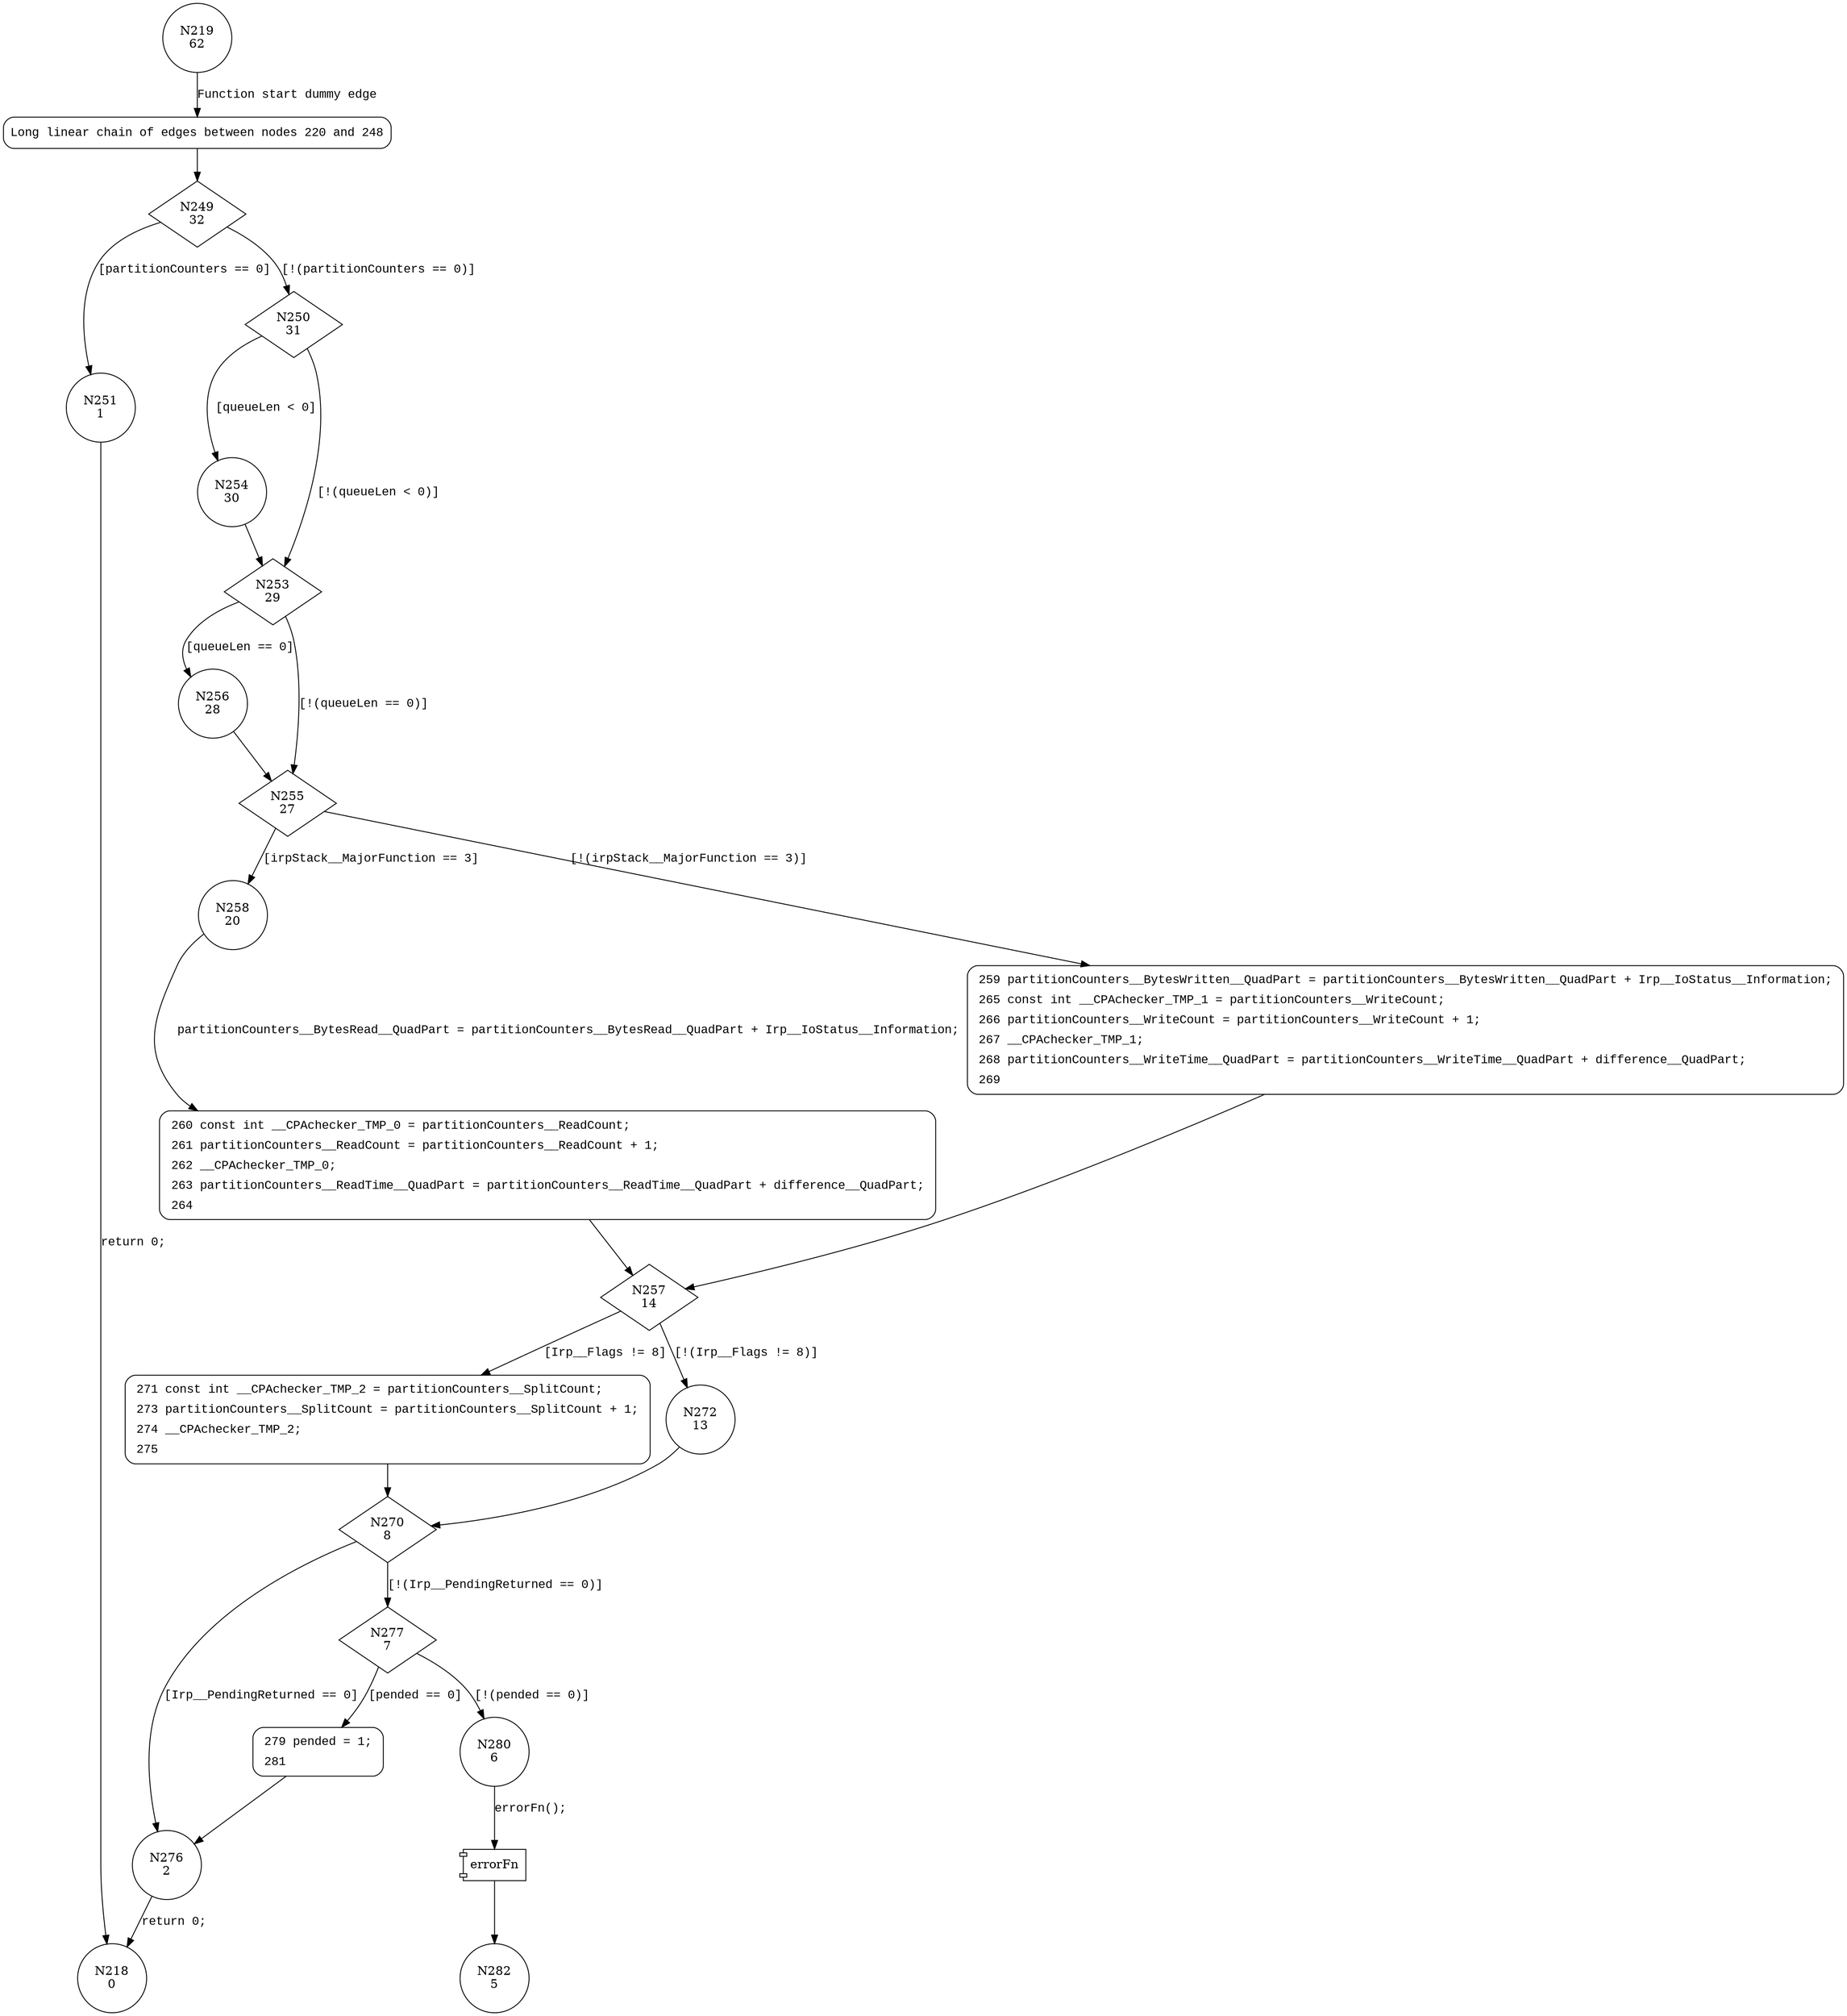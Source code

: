 digraph DiskPerfIoCompletion {
219 [shape="circle" label="N219\n62"]
220 [shape="circle" label="N220\n61"]
249 [shape="diamond" label="N249\n32"]
251 [shape="circle" label="N251\n1"]
250 [shape="diamond" label="N250\n31"]
254 [shape="circle" label="N254\n30"]
253 [shape="diamond" label="N253\n29"]
256 [shape="circle" label="N256\n28"]
255 [shape="diamond" label="N255\n27"]
258 [shape="circle" label="N258\n20"]
259 [shape="circle" label="N259\n26"]
257 [shape="diamond" label="N257\n14"]
271 [shape="circle" label="N271\n12"]
272 [shape="circle" label="N272\n13"]
270 [shape="diamond" label="N270\n8"]
276 [shape="circle" label="N276\n2"]
277 [shape="diamond" label="N277\n7"]
279 [shape="circle" label="N279\n4"]
280 [shape="circle" label="N280\n6"]
282 [shape="circle" label="N282\n5"]
218 [shape="circle" label="N218\n0"]
260 [shape="circle" label="N260\n19"]
220 [style="filled,bold" penwidth="1" fillcolor="white" fontname="Courier New" shape="Mrecord" label="Long linear chain of edges between nodes 220 and 248"]
220 -> 249[label=""]
259 [style="filled,bold" penwidth="1" fillcolor="white" fontname="Courier New" shape="Mrecord" label=<<table border="0" cellborder="0" cellpadding="3" bgcolor="white"><tr><td align="right">259</td><td align="left">partitionCounters__BytesWritten__QuadPart = partitionCounters__BytesWritten__QuadPart + Irp__IoStatus__Information;</td></tr><tr><td align="right">265</td><td align="left">const int __CPAchecker_TMP_1 = partitionCounters__WriteCount;</td></tr><tr><td align="right">266</td><td align="left">partitionCounters__WriteCount = partitionCounters__WriteCount + 1;</td></tr><tr><td align="right">267</td><td align="left">__CPAchecker_TMP_1;</td></tr><tr><td align="right">268</td><td align="left">partitionCounters__WriteTime__QuadPart = partitionCounters__WriteTime__QuadPart + difference__QuadPart;</td></tr><tr><td align="right">269</td><td align="left"></td></tr></table>>]
259 -> 257[label=""]
279 [style="filled,bold" penwidth="1" fillcolor="white" fontname="Courier New" shape="Mrecord" label=<<table border="0" cellborder="0" cellpadding="3" bgcolor="white"><tr><td align="right">279</td><td align="left">pended = 1;</td></tr><tr><td align="right">281</td><td align="left"></td></tr></table>>]
279 -> 276[label=""]
271 [style="filled,bold" penwidth="1" fillcolor="white" fontname="Courier New" shape="Mrecord" label=<<table border="0" cellborder="0" cellpadding="3" bgcolor="white"><tr><td align="right">271</td><td align="left">const int __CPAchecker_TMP_2 = partitionCounters__SplitCount;</td></tr><tr><td align="right">273</td><td align="left">partitionCounters__SplitCount = partitionCounters__SplitCount + 1;</td></tr><tr><td align="right">274</td><td align="left">__CPAchecker_TMP_2;</td></tr><tr><td align="right">275</td><td align="left"></td></tr></table>>]
271 -> 270[label=""]
260 [style="filled,bold" penwidth="1" fillcolor="white" fontname="Courier New" shape="Mrecord" label=<<table border="0" cellborder="0" cellpadding="3" bgcolor="white"><tr><td align="right">260</td><td align="left">const int __CPAchecker_TMP_0 = partitionCounters__ReadCount;</td></tr><tr><td align="right">261</td><td align="left">partitionCounters__ReadCount = partitionCounters__ReadCount + 1;</td></tr><tr><td align="right">262</td><td align="left">__CPAchecker_TMP_0;</td></tr><tr><td align="right">263</td><td align="left">partitionCounters__ReadTime__QuadPart = partitionCounters__ReadTime__QuadPart + difference__QuadPart;</td></tr><tr><td align="right">264</td><td align="left"></td></tr></table>>]
260 -> 257[label=""]
219 -> 220 [label="Function start dummy edge" fontname="Courier New"]
249 -> 251 [label="[partitionCounters == 0]" fontname="Courier New"]
249 -> 250 [label="[!(partitionCounters == 0)]" fontname="Courier New"]
250 -> 254 [label="[queueLen < 0]" fontname="Courier New"]
250 -> 253 [label="[!(queueLen < 0)]" fontname="Courier New"]
253 -> 256 [label="[queueLen == 0]" fontname="Courier New"]
253 -> 255 [label="[!(queueLen == 0)]" fontname="Courier New"]
255 -> 258 [label="[irpStack__MajorFunction == 3]" fontname="Courier New"]
255 -> 259 [label="[!(irpStack__MajorFunction == 3)]" fontname="Courier New"]
257 -> 271 [label="[Irp__Flags != 8]" fontname="Courier New"]
257 -> 272 [label="[!(Irp__Flags != 8)]" fontname="Courier New"]
270 -> 276 [label="[Irp__PendingReturned == 0]" fontname="Courier New"]
270 -> 277 [label="[!(Irp__PendingReturned == 0)]" fontname="Courier New"]
277 -> 279 [label="[pended == 0]" fontname="Courier New"]
277 -> 280 [label="[!(pended == 0)]" fontname="Courier New"]
100055 [shape="component" label="errorFn"]
280 -> 100055 [label="errorFn();" fontname="Courier New"]
100055 -> 282 [label="" fontname="Courier New"]
276 -> 218 [label="return 0;" fontname="Courier New"]
258 -> 260 [label="partitionCounters__BytesRead__QuadPart = partitionCounters__BytesRead__QuadPart + Irp__IoStatus__Information;" fontname="Courier New"]
256 -> 255 [label="" fontname="Courier New"]
251 -> 218 [label="return 0;" fontname="Courier New"]
272 -> 270 [label="" fontname="Courier New"]
254 -> 253 [label="" fontname="Courier New"]
}